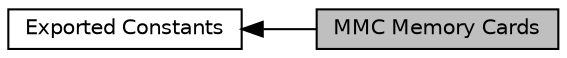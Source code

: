 digraph "MMC Memory Cards"
{
  edge [fontname="Helvetica",fontsize="10",labelfontname="Helvetica",labelfontsize="10"];
  node [fontname="Helvetica",fontsize="10",shape=record];
  rankdir=LR;
  Node0 [label="MMC Memory Cards",height=0.2,width=0.4,color="black", fillcolor="grey75", style="filled", fontcolor="black"];
  Node1 [label="Exported Constants",height=0.2,width=0.4,color="black", fillcolor="white", style="filled",URL="$group___m_m_c___exported___constants.html"];
  Node1->Node0 [shape=plaintext, dir="back", style="solid"];
}
